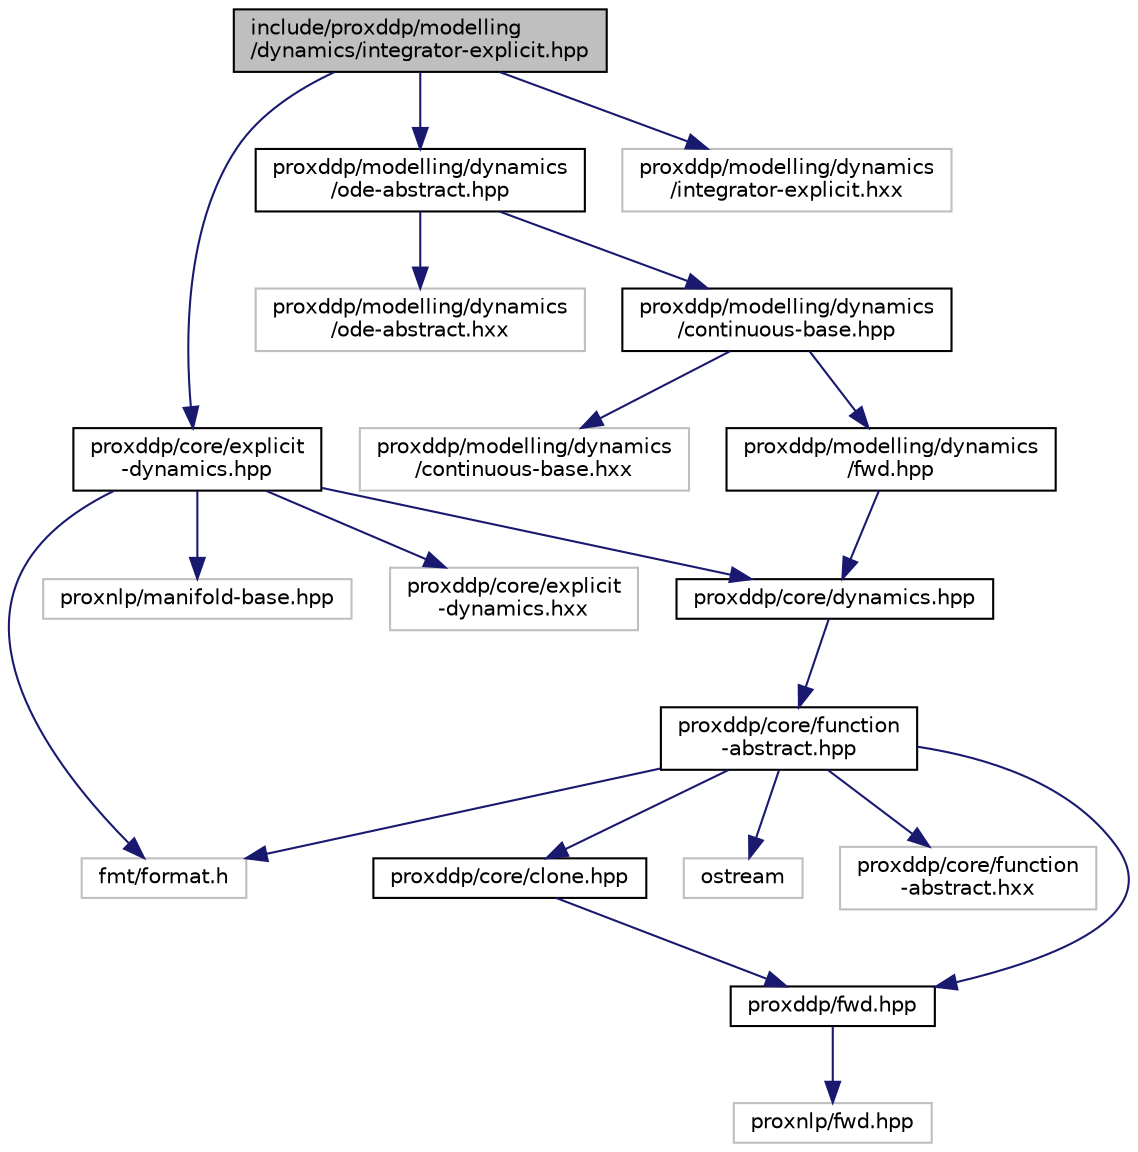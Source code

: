 digraph "include/proxddp/modelling/dynamics/integrator-explicit.hpp"
{
 // LATEX_PDF_SIZE
  bgcolor="transparent";
  edge [fontname="Helvetica",fontsize="10",labelfontname="Helvetica",labelfontsize="10"];
  node [fontname="Helvetica",fontsize="10",shape=record];
  Node1 [label="include/proxddp/modelling\l/dynamics/integrator-explicit.hpp",height=0.2,width=0.4,color="black", fillcolor="grey75", style="filled", fontcolor="black",tooltip="Base definitions for explicit integrators."];
  Node1 -> Node2 [color="midnightblue",fontsize="10",style="solid",fontname="Helvetica"];
  Node2 [label="proxddp/core/explicit\l-dynamics.hpp",height=0.2,width=0.4,color="black",URL="$explicit-dynamics_8hpp.html",tooltip=" "];
  Node2 -> Node3 [color="midnightblue",fontsize="10",style="solid",fontname="Helvetica"];
  Node3 [label="proxddp/core/dynamics.hpp",height=0.2,width=0.4,color="black",URL="$dynamics_8hpp.html",tooltip=" "];
  Node3 -> Node4 [color="midnightblue",fontsize="10",style="solid",fontname="Helvetica"];
  Node4 [label="proxddp/core/function\l-abstract.hpp",height=0.2,width=0.4,color="black",URL="$function-abstract_8hpp.html",tooltip="Base definitions for ternary functions."];
  Node4 -> Node5 [color="midnightblue",fontsize="10",style="solid",fontname="Helvetica"];
  Node5 [label="proxddp/fwd.hpp",height=0.2,width=0.4,color="black",URL="$fwd_8hpp.html",tooltip="Forward declarations."];
  Node5 -> Node6 [color="midnightblue",fontsize="10",style="solid",fontname="Helvetica"];
  Node6 [label="proxnlp/fwd.hpp",height=0.2,width=0.4,color="grey75",tooltip=" "];
  Node4 -> Node7 [color="midnightblue",fontsize="10",style="solid",fontname="Helvetica"];
  Node7 [label="proxddp/core/clone.hpp",height=0.2,width=0.4,color="black",URL="$clone_8hpp.html",tooltip=" "];
  Node7 -> Node5 [color="midnightblue",fontsize="10",style="solid",fontname="Helvetica"];
  Node4 -> Node8 [color="midnightblue",fontsize="10",style="solid",fontname="Helvetica"];
  Node8 [label="fmt/format.h",height=0.2,width=0.4,color="grey75",tooltip=" "];
  Node4 -> Node9 [color="midnightblue",fontsize="10",style="solid",fontname="Helvetica"];
  Node9 [label="ostream",height=0.2,width=0.4,color="grey75",tooltip=" "];
  Node4 -> Node10 [color="midnightblue",fontsize="10",style="solid",fontname="Helvetica"];
  Node10 [label="proxddp/core/function\l-abstract.hxx",height=0.2,width=0.4,color="grey75",tooltip=" "];
  Node2 -> Node11 [color="midnightblue",fontsize="10",style="solid",fontname="Helvetica"];
  Node11 [label="proxnlp/manifold-base.hpp",height=0.2,width=0.4,color="grey75",tooltip=" "];
  Node2 -> Node8 [color="midnightblue",fontsize="10",style="solid",fontname="Helvetica"];
  Node2 -> Node12 [color="midnightblue",fontsize="10",style="solid",fontname="Helvetica"];
  Node12 [label="proxddp/core/explicit\l-dynamics.hxx",height=0.2,width=0.4,color="grey75",tooltip=" "];
  Node1 -> Node13 [color="midnightblue",fontsize="10",style="solid",fontname="Helvetica"];
  Node13 [label="proxddp/modelling/dynamics\l/ode-abstract.hpp",height=0.2,width=0.4,color="black",URL="$ode-abstract_8hpp.html",tooltip="Defines a class representing ODEs."];
  Node13 -> Node14 [color="midnightblue",fontsize="10",style="solid",fontname="Helvetica"];
  Node14 [label="proxddp/modelling/dynamics\l/continuous-base.hpp",height=0.2,width=0.4,color="black",URL="$continuous-base_8hpp.html",tooltip="Base definitions for continuous dynamics."];
  Node14 -> Node15 [color="midnightblue",fontsize="10",style="solid",fontname="Helvetica"];
  Node15 [label="proxddp/modelling/dynamics\l/fwd.hpp",height=0.2,width=0.4,color="black",URL="$modelling_2dynamics_2fwd_8hpp.html",tooltip=" "];
  Node15 -> Node3 [color="midnightblue",fontsize="10",style="solid",fontname="Helvetica"];
  Node14 -> Node16 [color="midnightblue",fontsize="10",style="solid",fontname="Helvetica"];
  Node16 [label="proxddp/modelling/dynamics\l/continuous-base.hxx",height=0.2,width=0.4,color="grey75",tooltip=" "];
  Node13 -> Node17 [color="midnightblue",fontsize="10",style="solid",fontname="Helvetica"];
  Node17 [label="proxddp/modelling/dynamics\l/ode-abstract.hxx",height=0.2,width=0.4,color="grey75",tooltip=" "];
  Node1 -> Node18 [color="midnightblue",fontsize="10",style="solid",fontname="Helvetica"];
  Node18 [label="proxddp/modelling/dynamics\l/integrator-explicit.hxx",height=0.2,width=0.4,color="grey75",tooltip=" "];
}
